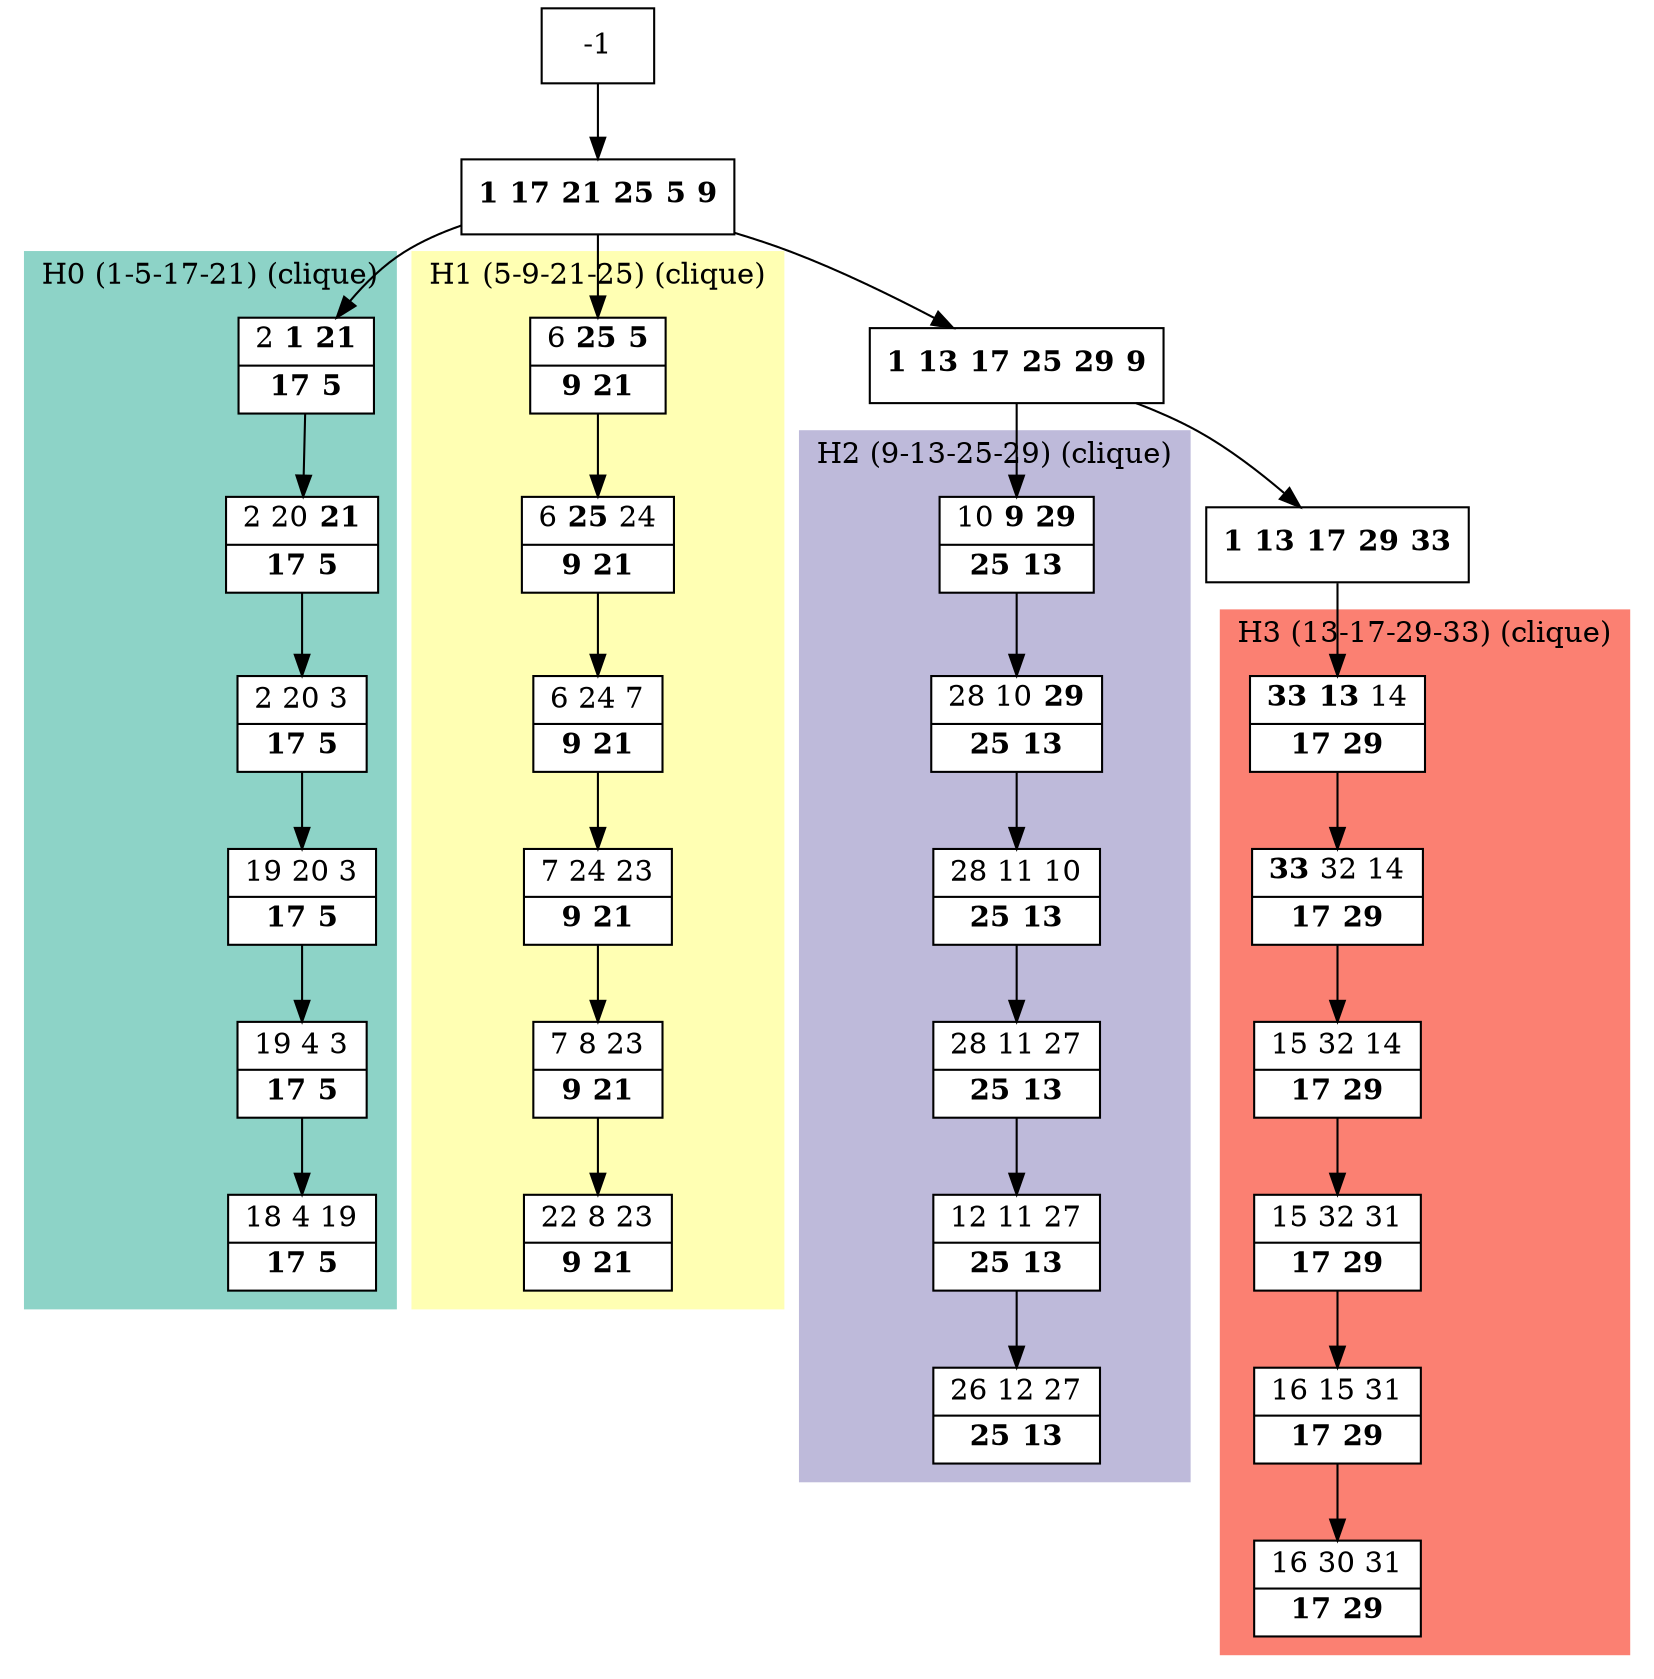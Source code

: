 digraph G {
    node [shape=box];
    subgraph cluster0 {
        node [style=filled,fillcolor=white];
        labeljust="l";
        style=filled;
        color="#8DD3C7";
        H0_0 -> H0_1 -> H0_2 -> H0_3 -> H0_4 -> H0_5;
        label="H0 (1-5-17-21) (clique)";
    }
    subgraph cluster1 {
        node [style=filled,fillcolor=white];
        labeljust="l";
        style=filled;
        color="#FFFFB3";
        H1_0 -> H1_1 -> H1_2 -> H1_3 -> H1_4 -> H1_5;
        label="H1 (5-9-21-25) (clique)";
    }
    subgraph cluster2 {
        node [style=filled,fillcolor=white];
        labeljust="l";
        style=filled;
        color="#BEBADA";
        H2_0 -> H2_1 -> H2_2 -> H2_3 -> H2_4 -> H2_5;
        label="H2 (9-13-25-29) (clique)";
    }
    subgraph cluster3 {
        node [style=filled,fillcolor=white];
        labeljust="l";
        style=filled;
        color="#FB8072";
        H3_0 -> H3_1 -> H3_2 -> H3_3 -> H3_4 -> H3_5;
        label="H3 (13-17-29-33) (clique)";
    }
     1 [shape=record,label= <{ <b>1</b> <b>17</b> <b>21</b> <b>25</b> <b>5</b> <b>9</b>}> ];
     -1  ->  1;
     14 [shape=record,label= <{ <b>1</b> <b>13</b> <b>17</b> <b>25</b> <b>29</b> <b>9</b>}> ];
     1  ->  14;
     21 [shape=record,label= <{ <b>1</b> <b>13</b> <b>17</b> <b>29</b> <b>33</b>}> ];
     14  ->  21;
     H3_0 [shape=record,label= <{ <b>33</b> <b>13</b> 14|  <b>17</b> <b>29</b>}> ];
     21  ->  H3_0;
     H3_1 [shape=record,label= <{ <b>33</b> 32 14|  <b>17</b> <b>29</b>}> ];
     H3_2 [shape=record,label= <{ 15 32 14|  <b>17</b> <b>29</b>}> ];
     H3_3 [shape=record,label= <{ 15 32 31|  <b>17</b> <b>29</b>}> ];
     H3_4 [shape=record,label= <{ 16 15 31|  <b>17</b> <b>29</b>}> ];
     H3_5 [shape=record,label= <{ 16 30 31|  <b>17</b> <b>29</b>}> ];
     H2_0 [shape=record,label= <{ 10 <b>9</b> <b>29</b>|  <b>25</b> <b>13</b>}> ];
     14  ->  H2_0;
     H2_1 [shape=record,label= <{ 28 10 <b>29</b>|  <b>25</b> <b>13</b>}> ];
     H2_2 [shape=record,label= <{ 28 11 10|  <b>25</b> <b>13</b>}> ];
     H2_3 [shape=record,label= <{ 28 11 27|  <b>25</b> <b>13</b>}> ];
     H2_4 [shape=record,label= <{ 12 11 27|  <b>25</b> <b>13</b>}> ];
     H2_5 [shape=record,label= <{ 26 12 27|  <b>25</b> <b>13</b>}> ];
     H0_0 [shape=record,label= <{ 2 <b>1</b> <b>21</b>|  <b>17</b> <b>5</b>}> ];
     1  ->  H0_0;
     H0_1 [shape=record,label= <{ 2 20 <b>21</b>|  <b>17</b> <b>5</b>}> ];
     H0_2 [shape=record,label= <{ 2 20 3|  <b>17</b> <b>5</b>}> ];
     H0_3 [shape=record,label= <{ 19 20 3|  <b>17</b> <b>5</b>}> ];
     H0_4 [shape=record,label= <{ 19 4 3|  <b>17</b> <b>5</b>}> ];
     H0_5 [shape=record,label= <{ 18 4 19|  <b>17</b> <b>5</b>}> ];
     H1_0 [shape=record,label= <{ 6 <b>25</b> <b>5</b>|  <b>9</b> <b>21</b>}> ];
     1  ->  H1_0;
     H1_1 [shape=record,label= <{ 6 <b>25</b> 24|  <b>9</b> <b>21</b>}> ];
     H1_2 [shape=record,label= <{ 6 24 7|  <b>9</b> <b>21</b>}> ];
     H1_3 [shape=record,label= <{ 7 24 23|  <b>9</b> <b>21</b>}> ];
     H1_4 [shape=record,label= <{ 7 8 23|  <b>9</b> <b>21</b>}> ];
     H1_5 [shape=record,label= <{ 22 8 23|  <b>9</b> <b>21</b>}> ];
}
